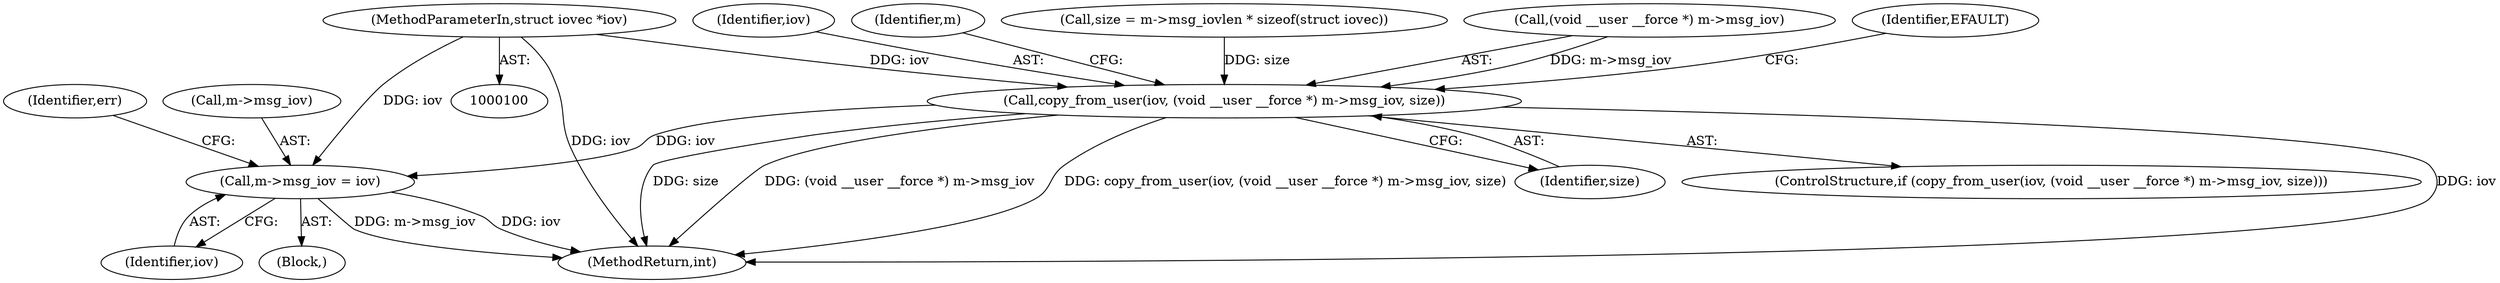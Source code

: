 digraph "0_linux_f3d3342602f8bcbf37d7c46641cb9bca7618eb1c_14@pointer" {
"1000102" [label="(MethodParameterIn,struct iovec *iov)"];
"1000166" [label="(Call,copy_from_user(iov, (void __user __force *) m->msg_iov, size))"];
"1000177" [label="(Call,m->msg_iov = iov)"];
"1000229" [label="(MethodReturn,int)"];
"1000102" [label="(MethodParameterIn,struct iovec *iov)"];
"1000157" [label="(Call,size = m->msg_iovlen * sizeof(struct iovec))"];
"1000183" [label="(Identifier,err)"];
"1000168" [label="(Call,(void __user __force *) m->msg_iov)"];
"1000166" [label="(Call,copy_from_user(iov, (void __user __force *) m->msg_iov, size))"];
"1000181" [label="(Identifier,iov)"];
"1000176" [label="(Identifier,EFAULT)"];
"1000173" [label="(Identifier,size)"];
"1000165" [label="(ControlStructure,if (copy_from_user(iov, (void __user __force *) m->msg_iov, size)))"];
"1000167" [label="(Identifier,iov)"];
"1000179" [label="(Identifier,m)"];
"1000178" [label="(Call,m->msg_iov)"];
"1000105" [label="(Block,)"];
"1000177" [label="(Call,m->msg_iov = iov)"];
"1000102" -> "1000100"  [label="AST: "];
"1000102" -> "1000229"  [label="DDG: iov"];
"1000102" -> "1000166"  [label="DDG: iov"];
"1000102" -> "1000177"  [label="DDG: iov"];
"1000166" -> "1000165"  [label="AST: "];
"1000166" -> "1000173"  [label="CFG: "];
"1000167" -> "1000166"  [label="AST: "];
"1000168" -> "1000166"  [label="AST: "];
"1000173" -> "1000166"  [label="AST: "];
"1000176" -> "1000166"  [label="CFG: "];
"1000179" -> "1000166"  [label="CFG: "];
"1000166" -> "1000229"  [label="DDG: (void __user __force *) m->msg_iov"];
"1000166" -> "1000229"  [label="DDG: copy_from_user(iov, (void __user __force *) m->msg_iov, size)"];
"1000166" -> "1000229"  [label="DDG: iov"];
"1000166" -> "1000229"  [label="DDG: size"];
"1000168" -> "1000166"  [label="DDG: m->msg_iov"];
"1000157" -> "1000166"  [label="DDG: size"];
"1000166" -> "1000177"  [label="DDG: iov"];
"1000177" -> "1000105"  [label="AST: "];
"1000177" -> "1000181"  [label="CFG: "];
"1000178" -> "1000177"  [label="AST: "];
"1000181" -> "1000177"  [label="AST: "];
"1000183" -> "1000177"  [label="CFG: "];
"1000177" -> "1000229"  [label="DDG: iov"];
"1000177" -> "1000229"  [label="DDG: m->msg_iov"];
}
